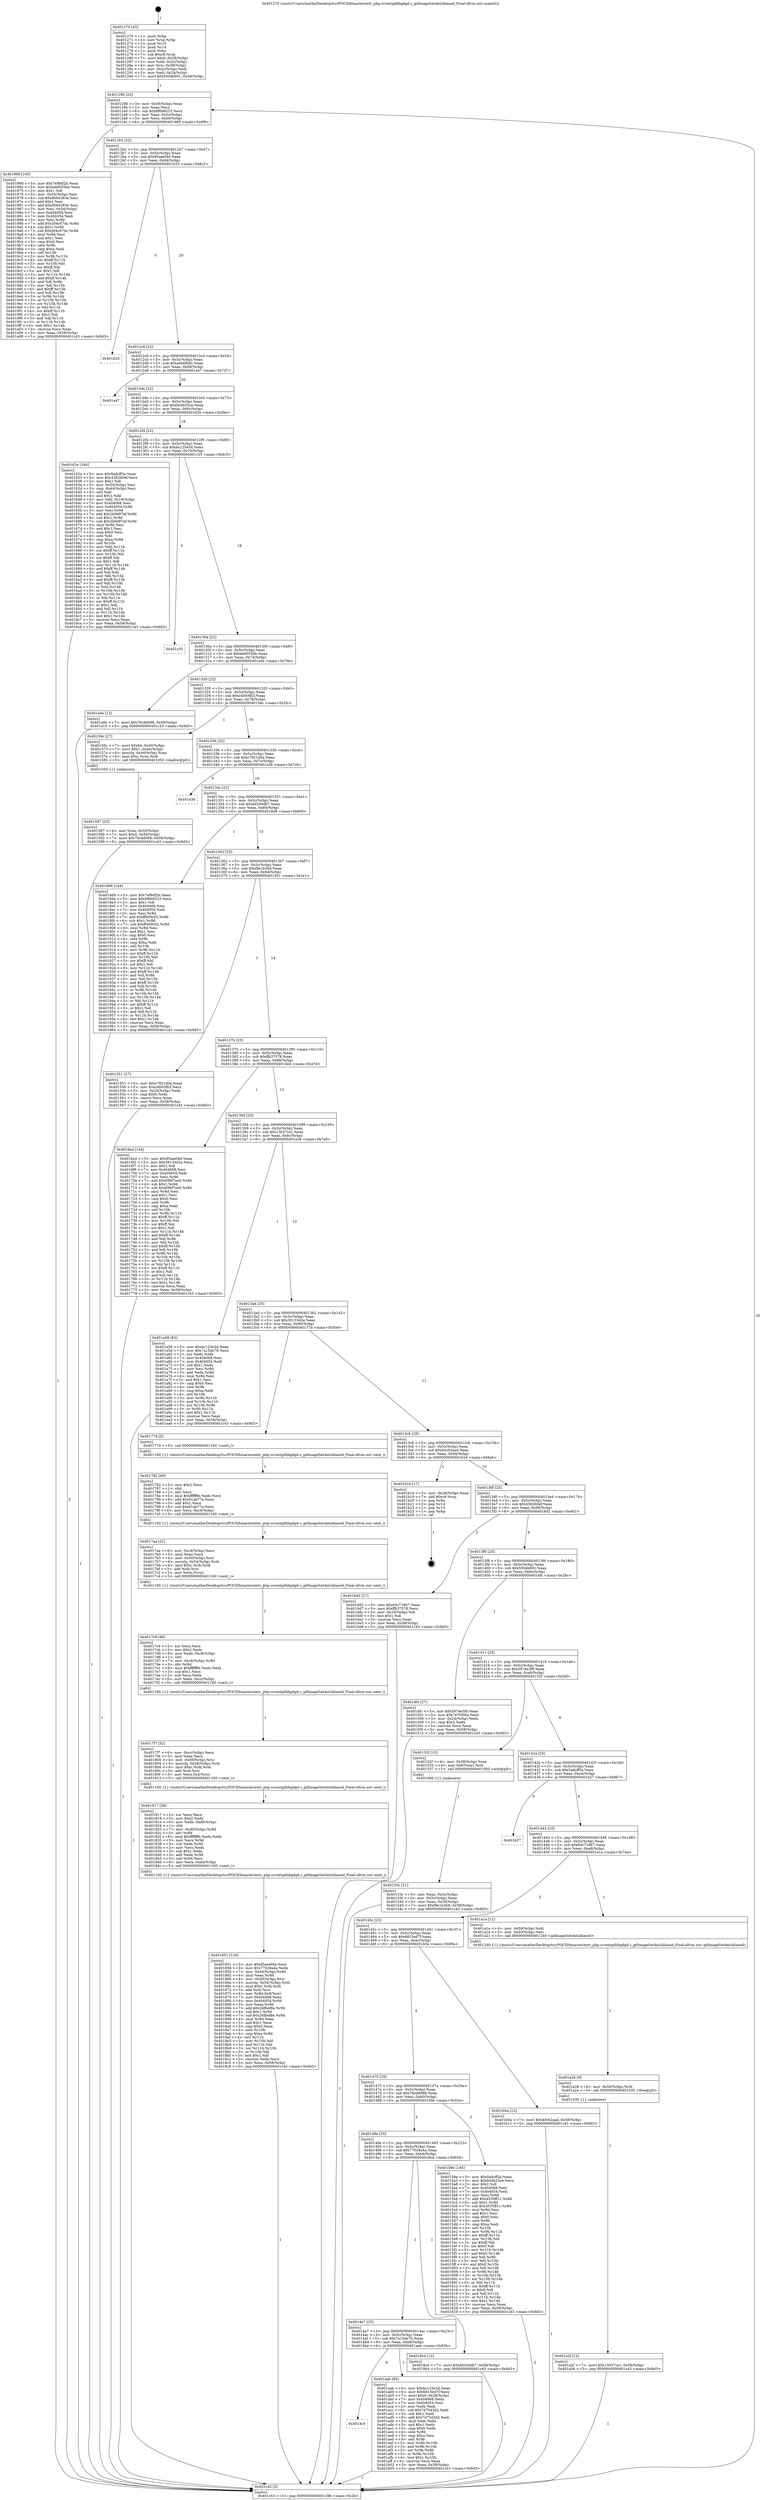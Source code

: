 digraph "0x401270" {
  label = "0x401270 (/mnt/c/Users/mathe/Desktop/tcc/POCII/binaries/extr_php-srcextgdlibgdgd.c_gdImageSetAntiAliased_Final-ollvm.out::main(0))"
  labelloc = "t"
  node[shape=record]

  Entry [label="",width=0.3,height=0.3,shape=circle,fillcolor=black,style=filled]
  "0x40129b" [label="{
     0x40129b [23]\l
     | [instrs]\l
     &nbsp;&nbsp;0x40129b \<+3\>: mov -0x58(%rbp),%eax\l
     &nbsp;&nbsp;0x40129e \<+2\>: mov %eax,%ecx\l
     &nbsp;&nbsp;0x4012a0 \<+6\>: sub $0x8f6b8523,%ecx\l
     &nbsp;&nbsp;0x4012a6 \<+3\>: mov %eax,-0x5c(%rbp)\l
     &nbsp;&nbsp;0x4012a9 \<+3\>: mov %ecx,-0x60(%rbp)\l
     &nbsp;&nbsp;0x4012ac \<+6\>: je 0000000000401969 \<main+0x6f9\>\l
  }"]
  "0x401969" [label="{
     0x401969 [165]\l
     | [instrs]\l
     &nbsp;&nbsp;0x401969 \<+5\>: mov $0x7ef9df2b,%eax\l
     &nbsp;&nbsp;0x40196e \<+5\>: mov $0xbdd055bb,%ecx\l
     &nbsp;&nbsp;0x401973 \<+2\>: mov $0x1,%dl\l
     &nbsp;&nbsp;0x401975 \<+3\>: mov -0x54(%rbp),%esi\l
     &nbsp;&nbsp;0x401978 \<+6\>: sub $0xd064283e,%esi\l
     &nbsp;&nbsp;0x40197e \<+3\>: add $0x1,%esi\l
     &nbsp;&nbsp;0x401981 \<+6\>: add $0xd064283e,%esi\l
     &nbsp;&nbsp;0x401987 \<+3\>: mov %esi,-0x54(%rbp)\l
     &nbsp;&nbsp;0x40198a \<+7\>: mov 0x404068,%esi\l
     &nbsp;&nbsp;0x401991 \<+7\>: mov 0x404054,%edi\l
     &nbsp;&nbsp;0x401998 \<+3\>: mov %esi,%r8d\l
     &nbsp;&nbsp;0x40199b \<+7\>: add $0x304c07dc,%r8d\l
     &nbsp;&nbsp;0x4019a2 \<+4\>: sub $0x1,%r8d\l
     &nbsp;&nbsp;0x4019a6 \<+7\>: sub $0x304c07dc,%r8d\l
     &nbsp;&nbsp;0x4019ad \<+4\>: imul %r8d,%esi\l
     &nbsp;&nbsp;0x4019b1 \<+3\>: and $0x1,%esi\l
     &nbsp;&nbsp;0x4019b4 \<+3\>: cmp $0x0,%esi\l
     &nbsp;&nbsp;0x4019b7 \<+4\>: sete %r9b\l
     &nbsp;&nbsp;0x4019bb \<+3\>: cmp $0xa,%edi\l
     &nbsp;&nbsp;0x4019be \<+4\>: setl %r10b\l
     &nbsp;&nbsp;0x4019c2 \<+3\>: mov %r9b,%r11b\l
     &nbsp;&nbsp;0x4019c5 \<+4\>: xor $0xff,%r11b\l
     &nbsp;&nbsp;0x4019c9 \<+3\>: mov %r10b,%bl\l
     &nbsp;&nbsp;0x4019cc \<+3\>: xor $0xff,%bl\l
     &nbsp;&nbsp;0x4019cf \<+3\>: xor $0x1,%dl\l
     &nbsp;&nbsp;0x4019d2 \<+3\>: mov %r11b,%r14b\l
     &nbsp;&nbsp;0x4019d5 \<+4\>: and $0xff,%r14b\l
     &nbsp;&nbsp;0x4019d9 \<+3\>: and %dl,%r9b\l
     &nbsp;&nbsp;0x4019dc \<+3\>: mov %bl,%r15b\l
     &nbsp;&nbsp;0x4019df \<+4\>: and $0xff,%r15b\l
     &nbsp;&nbsp;0x4019e3 \<+3\>: and %dl,%r10b\l
     &nbsp;&nbsp;0x4019e6 \<+3\>: or %r9b,%r14b\l
     &nbsp;&nbsp;0x4019e9 \<+3\>: or %r10b,%r15b\l
     &nbsp;&nbsp;0x4019ec \<+3\>: xor %r15b,%r14b\l
     &nbsp;&nbsp;0x4019ef \<+3\>: or %bl,%r11b\l
     &nbsp;&nbsp;0x4019f2 \<+4\>: xor $0xff,%r11b\l
     &nbsp;&nbsp;0x4019f6 \<+3\>: or $0x1,%dl\l
     &nbsp;&nbsp;0x4019f9 \<+3\>: and %dl,%r11b\l
     &nbsp;&nbsp;0x4019fc \<+3\>: or %r11b,%r14b\l
     &nbsp;&nbsp;0x4019ff \<+4\>: test $0x1,%r14b\l
     &nbsp;&nbsp;0x401a03 \<+3\>: cmovne %ecx,%eax\l
     &nbsp;&nbsp;0x401a06 \<+3\>: mov %eax,-0x58(%rbp)\l
     &nbsp;&nbsp;0x401a09 \<+5\>: jmp 0000000000401c43 \<main+0x9d3\>\l
  }"]
  "0x4012b2" [label="{
     0x4012b2 [22]\l
     | [instrs]\l
     &nbsp;&nbsp;0x4012b2 \<+5\>: jmp 00000000004012b7 \<main+0x47\>\l
     &nbsp;&nbsp;0x4012b7 \<+3\>: mov -0x5c(%rbp),%eax\l
     &nbsp;&nbsp;0x4012ba \<+5\>: sub $0x95aeef4d,%eax\l
     &nbsp;&nbsp;0x4012bf \<+3\>: mov %eax,-0x64(%rbp)\l
     &nbsp;&nbsp;0x4012c2 \<+6\>: je 0000000000401b33 \<main+0x8c3\>\l
  }"]
  Exit [label="",width=0.3,height=0.3,shape=circle,fillcolor=black,style=filled,peripheries=2]
  "0x401b33" [label="{
     0x401b33\l
  }", style=dashed]
  "0x4012c8" [label="{
     0x4012c8 [22]\l
     | [instrs]\l
     &nbsp;&nbsp;0x4012c8 \<+5\>: jmp 00000000004012cd \<main+0x5d\>\l
     &nbsp;&nbsp;0x4012cd \<+3\>: mov -0x5c(%rbp),%eax\l
     &nbsp;&nbsp;0x4012d0 \<+5\>: sub $0xaebbfb92,%eax\l
     &nbsp;&nbsp;0x4012d5 \<+3\>: mov %eax,-0x68(%rbp)\l
     &nbsp;&nbsp;0x4012d8 \<+6\>: je 0000000000401a47 \<main+0x7d7\>\l
  }"]
  "0x4014c0" [label="{
     0x4014c0\l
  }", style=dashed]
  "0x401a47" [label="{
     0x401a47\l
  }", style=dashed]
  "0x4012de" [label="{
     0x4012de [22]\l
     | [instrs]\l
     &nbsp;&nbsp;0x4012de \<+5\>: jmp 00000000004012e3 \<main+0x73\>\l
     &nbsp;&nbsp;0x4012e3 \<+3\>: mov -0x5c(%rbp),%eax\l
     &nbsp;&nbsp;0x4012e6 \<+5\>: sub $0xb04b25ce,%eax\l
     &nbsp;&nbsp;0x4012eb \<+3\>: mov %eax,-0x6c(%rbp)\l
     &nbsp;&nbsp;0x4012ee \<+6\>: je 000000000040162e \<main+0x3be\>\l
  }"]
  "0x401aab" [label="{
     0x401aab [95]\l
     | [instrs]\l
     &nbsp;&nbsp;0x401aab \<+5\>: mov $0xbc125e3d,%eax\l
     &nbsp;&nbsp;0x401ab0 \<+5\>: mov $0x6815ed7f,%ecx\l
     &nbsp;&nbsp;0x401ab5 \<+7\>: movl $0x0,-0x28(%rbp)\l
     &nbsp;&nbsp;0x401abc \<+7\>: mov 0x404068,%edx\l
     &nbsp;&nbsp;0x401ac3 \<+7\>: mov 0x404054,%esi\l
     &nbsp;&nbsp;0x401aca \<+2\>: mov %edx,%edi\l
     &nbsp;&nbsp;0x401acc \<+6\>: sub $0x7d7543d2,%edi\l
     &nbsp;&nbsp;0x401ad2 \<+3\>: sub $0x1,%edi\l
     &nbsp;&nbsp;0x401ad5 \<+6\>: add $0x7d7543d2,%edi\l
     &nbsp;&nbsp;0x401adb \<+3\>: imul %edi,%edx\l
     &nbsp;&nbsp;0x401ade \<+3\>: and $0x1,%edx\l
     &nbsp;&nbsp;0x401ae1 \<+3\>: cmp $0x0,%edx\l
     &nbsp;&nbsp;0x401ae4 \<+4\>: sete %r8b\l
     &nbsp;&nbsp;0x401ae8 \<+3\>: cmp $0xa,%esi\l
     &nbsp;&nbsp;0x401aeb \<+4\>: setl %r9b\l
     &nbsp;&nbsp;0x401aef \<+3\>: mov %r8b,%r10b\l
     &nbsp;&nbsp;0x401af2 \<+3\>: and %r9b,%r10b\l
     &nbsp;&nbsp;0x401af5 \<+3\>: xor %r9b,%r8b\l
     &nbsp;&nbsp;0x401af8 \<+3\>: or %r8b,%r10b\l
     &nbsp;&nbsp;0x401afb \<+4\>: test $0x1,%r10b\l
     &nbsp;&nbsp;0x401aff \<+3\>: cmovne %ecx,%eax\l
     &nbsp;&nbsp;0x401b02 \<+3\>: mov %eax,-0x58(%rbp)\l
     &nbsp;&nbsp;0x401b05 \<+5\>: jmp 0000000000401c43 \<main+0x9d3\>\l
  }"]
  "0x40162e" [label="{
     0x40162e [164]\l
     | [instrs]\l
     &nbsp;&nbsp;0x40162e \<+5\>: mov $0x5adcff3a,%eax\l
     &nbsp;&nbsp;0x401633 \<+5\>: mov $0x438260ef,%ecx\l
     &nbsp;&nbsp;0x401638 \<+2\>: mov $0x1,%dl\l
     &nbsp;&nbsp;0x40163a \<+3\>: mov -0x54(%rbp),%esi\l
     &nbsp;&nbsp;0x40163d \<+3\>: cmp -0x44(%rbp),%esi\l
     &nbsp;&nbsp;0x401640 \<+4\>: setl %dil\l
     &nbsp;&nbsp;0x401644 \<+4\>: and $0x1,%dil\l
     &nbsp;&nbsp;0x401648 \<+4\>: mov %dil,-0x19(%rbp)\l
     &nbsp;&nbsp;0x40164c \<+7\>: mov 0x404068,%esi\l
     &nbsp;&nbsp;0x401653 \<+8\>: mov 0x404054,%r8d\l
     &nbsp;&nbsp;0x40165b \<+3\>: mov %esi,%r9d\l
     &nbsp;&nbsp;0x40165e \<+7\>: add $0x2b9d87ef,%r9d\l
     &nbsp;&nbsp;0x401665 \<+4\>: sub $0x1,%r9d\l
     &nbsp;&nbsp;0x401669 \<+7\>: sub $0x2b9d87ef,%r9d\l
     &nbsp;&nbsp;0x401670 \<+4\>: imul %r9d,%esi\l
     &nbsp;&nbsp;0x401674 \<+3\>: and $0x1,%esi\l
     &nbsp;&nbsp;0x401677 \<+3\>: cmp $0x0,%esi\l
     &nbsp;&nbsp;0x40167a \<+4\>: sete %dil\l
     &nbsp;&nbsp;0x40167e \<+4\>: cmp $0xa,%r8d\l
     &nbsp;&nbsp;0x401682 \<+4\>: setl %r10b\l
     &nbsp;&nbsp;0x401686 \<+3\>: mov %dil,%r11b\l
     &nbsp;&nbsp;0x401689 \<+4\>: xor $0xff,%r11b\l
     &nbsp;&nbsp;0x40168d \<+3\>: mov %r10b,%bl\l
     &nbsp;&nbsp;0x401690 \<+3\>: xor $0xff,%bl\l
     &nbsp;&nbsp;0x401693 \<+3\>: xor $0x1,%dl\l
     &nbsp;&nbsp;0x401696 \<+3\>: mov %r11b,%r14b\l
     &nbsp;&nbsp;0x401699 \<+4\>: and $0xff,%r14b\l
     &nbsp;&nbsp;0x40169d \<+3\>: and %dl,%dil\l
     &nbsp;&nbsp;0x4016a0 \<+3\>: mov %bl,%r15b\l
     &nbsp;&nbsp;0x4016a3 \<+4\>: and $0xff,%r15b\l
     &nbsp;&nbsp;0x4016a7 \<+3\>: and %dl,%r10b\l
     &nbsp;&nbsp;0x4016aa \<+3\>: or %dil,%r14b\l
     &nbsp;&nbsp;0x4016ad \<+3\>: or %r10b,%r15b\l
     &nbsp;&nbsp;0x4016b0 \<+3\>: xor %r15b,%r14b\l
     &nbsp;&nbsp;0x4016b3 \<+3\>: or %bl,%r11b\l
     &nbsp;&nbsp;0x4016b6 \<+4\>: xor $0xff,%r11b\l
     &nbsp;&nbsp;0x4016ba \<+3\>: or $0x1,%dl\l
     &nbsp;&nbsp;0x4016bd \<+3\>: and %dl,%r11b\l
     &nbsp;&nbsp;0x4016c0 \<+3\>: or %r11b,%r14b\l
     &nbsp;&nbsp;0x4016c3 \<+4\>: test $0x1,%r14b\l
     &nbsp;&nbsp;0x4016c7 \<+3\>: cmovne %ecx,%eax\l
     &nbsp;&nbsp;0x4016ca \<+3\>: mov %eax,-0x58(%rbp)\l
     &nbsp;&nbsp;0x4016cd \<+5\>: jmp 0000000000401c43 \<main+0x9d3\>\l
  }"]
  "0x4012f4" [label="{
     0x4012f4 [22]\l
     | [instrs]\l
     &nbsp;&nbsp;0x4012f4 \<+5\>: jmp 00000000004012f9 \<main+0x89\>\l
     &nbsp;&nbsp;0x4012f9 \<+3\>: mov -0x5c(%rbp),%eax\l
     &nbsp;&nbsp;0x4012fc \<+5\>: sub $0xbc125e3d,%eax\l
     &nbsp;&nbsp;0x401301 \<+3\>: mov %eax,-0x70(%rbp)\l
     &nbsp;&nbsp;0x401304 \<+6\>: je 0000000000401c35 \<main+0x9c5\>\l
  }"]
  "0x401a2f" [label="{
     0x401a2f [12]\l
     | [instrs]\l
     &nbsp;&nbsp;0x401a2f \<+7\>: movl $0x13637ca1,-0x58(%rbp)\l
     &nbsp;&nbsp;0x401a36 \<+5\>: jmp 0000000000401c43 \<main+0x9d3\>\l
  }"]
  "0x401c35" [label="{
     0x401c35\l
  }", style=dashed]
  "0x40130a" [label="{
     0x40130a [22]\l
     | [instrs]\l
     &nbsp;&nbsp;0x40130a \<+5\>: jmp 000000000040130f \<main+0x9f\>\l
     &nbsp;&nbsp;0x40130f \<+3\>: mov -0x5c(%rbp),%eax\l
     &nbsp;&nbsp;0x401312 \<+5\>: sub $0xbdd055bb,%eax\l
     &nbsp;&nbsp;0x401317 \<+3\>: mov %eax,-0x74(%rbp)\l
     &nbsp;&nbsp;0x40131a \<+6\>: je 0000000000401a0e \<main+0x79e\>\l
  }"]
  "0x401a26" [label="{
     0x401a26 [9]\l
     | [instrs]\l
     &nbsp;&nbsp;0x401a26 \<+4\>: mov -0x50(%rbp),%rdi\l
     &nbsp;&nbsp;0x401a2a \<+5\>: call 0000000000401030 \<free@plt\>\l
     | [calls]\l
     &nbsp;&nbsp;0x401030 \{1\} (unknown)\l
  }"]
  "0x401a0e" [label="{
     0x401a0e [12]\l
     | [instrs]\l
     &nbsp;&nbsp;0x401a0e \<+7\>: movl $0x76cdd088,-0x58(%rbp)\l
     &nbsp;&nbsp;0x401a15 \<+5\>: jmp 0000000000401c43 \<main+0x9d3\>\l
  }"]
  "0x401320" [label="{
     0x401320 [22]\l
     | [instrs]\l
     &nbsp;&nbsp;0x401320 \<+5\>: jmp 0000000000401325 \<main+0xb5\>\l
     &nbsp;&nbsp;0x401325 \<+3\>: mov -0x5c(%rbp),%eax\l
     &nbsp;&nbsp;0x401328 \<+5\>: sub $0xc4b93fb3,%eax\l
     &nbsp;&nbsp;0x40132d \<+3\>: mov %eax,-0x78(%rbp)\l
     &nbsp;&nbsp;0x401330 \<+6\>: je 000000000040156c \<main+0x2fc\>\l
  }"]
  "0x4014a7" [label="{
     0x4014a7 [25]\l
     | [instrs]\l
     &nbsp;&nbsp;0x4014a7 \<+5\>: jmp 00000000004014ac \<main+0x23c\>\l
     &nbsp;&nbsp;0x4014ac \<+3\>: mov -0x5c(%rbp),%eax\l
     &nbsp;&nbsp;0x4014af \<+5\>: sub $0x7a15de7b,%eax\l
     &nbsp;&nbsp;0x4014b4 \<+6\>: mov %eax,-0xb8(%rbp)\l
     &nbsp;&nbsp;0x4014ba \<+6\>: je 0000000000401aab \<main+0x83b\>\l
  }"]
  "0x40156c" [label="{
     0x40156c [27]\l
     | [instrs]\l
     &nbsp;&nbsp;0x40156c \<+7\>: movl $0x64,-0x40(%rbp)\l
     &nbsp;&nbsp;0x401573 \<+7\>: movl $0x1,-0x44(%rbp)\l
     &nbsp;&nbsp;0x40157a \<+4\>: movslq -0x44(%rbp),%rax\l
     &nbsp;&nbsp;0x40157e \<+4\>: imul $0xc,%rax,%rdi\l
     &nbsp;&nbsp;0x401582 \<+5\>: call 0000000000401050 \<malloc@plt\>\l
     | [calls]\l
     &nbsp;&nbsp;0x401050 \{1\} (unknown)\l
  }"]
  "0x401336" [label="{
     0x401336 [22]\l
     | [instrs]\l
     &nbsp;&nbsp;0x401336 \<+5\>: jmp 000000000040133b \<main+0xcb\>\l
     &nbsp;&nbsp;0x40133b \<+3\>: mov -0x5c(%rbp),%eax\l
     &nbsp;&nbsp;0x40133e \<+5\>: sub $0xc7821d0a,%eax\l
     &nbsp;&nbsp;0x401343 \<+3\>: mov %eax,-0x7c(%rbp)\l
     &nbsp;&nbsp;0x401346 \<+6\>: je 0000000000401a3b \<main+0x7cb\>\l
  }"]
  "0x4018cd" [label="{
     0x4018cd [12]\l
     | [instrs]\l
     &nbsp;&nbsp;0x4018cd \<+7\>: movl $0xdd204db7,-0x58(%rbp)\l
     &nbsp;&nbsp;0x4018d4 \<+5\>: jmp 0000000000401c43 \<main+0x9d3\>\l
  }"]
  "0x401a3b" [label="{
     0x401a3b\l
  }", style=dashed]
  "0x40134c" [label="{
     0x40134c [22]\l
     | [instrs]\l
     &nbsp;&nbsp;0x40134c \<+5\>: jmp 0000000000401351 \<main+0xe1\>\l
     &nbsp;&nbsp;0x401351 \<+3\>: mov -0x5c(%rbp),%eax\l
     &nbsp;&nbsp;0x401354 \<+5\>: sub $0xdd204db7,%eax\l
     &nbsp;&nbsp;0x401359 \<+3\>: mov %eax,-0x80(%rbp)\l
     &nbsp;&nbsp;0x40135c \<+6\>: je 00000000004018d9 \<main+0x669\>\l
  }"]
  "0x401851" [label="{
     0x401851 [124]\l
     | [instrs]\l
     &nbsp;&nbsp;0x401851 \<+5\>: mov $0x95aeef4d,%ecx\l
     &nbsp;&nbsp;0x401856 \<+5\>: mov $0x77028a4a,%edx\l
     &nbsp;&nbsp;0x40185b \<+7\>: mov -0xd4(%rbp),%r8d\l
     &nbsp;&nbsp;0x401862 \<+4\>: imul %eax,%r8d\l
     &nbsp;&nbsp;0x401866 \<+4\>: mov -0x50(%rbp),%rsi\l
     &nbsp;&nbsp;0x40186a \<+4\>: movslq -0x54(%rbp),%rdi\l
     &nbsp;&nbsp;0x40186e \<+4\>: imul $0xc,%rdi,%rdi\l
     &nbsp;&nbsp;0x401872 \<+3\>: add %rdi,%rsi\l
     &nbsp;&nbsp;0x401875 \<+4\>: mov %r8d,0x8(%rsi)\l
     &nbsp;&nbsp;0x401879 \<+7\>: mov 0x404068,%eax\l
     &nbsp;&nbsp;0x401880 \<+8\>: mov 0x404054,%r8d\l
     &nbsp;&nbsp;0x401888 \<+3\>: mov %eax,%r9d\l
     &nbsp;&nbsp;0x40188b \<+7\>: add $0x26fbef8e,%r9d\l
     &nbsp;&nbsp;0x401892 \<+4\>: sub $0x1,%r9d\l
     &nbsp;&nbsp;0x401896 \<+7\>: sub $0x26fbef8e,%r9d\l
     &nbsp;&nbsp;0x40189d \<+4\>: imul %r9d,%eax\l
     &nbsp;&nbsp;0x4018a1 \<+3\>: and $0x1,%eax\l
     &nbsp;&nbsp;0x4018a4 \<+3\>: cmp $0x0,%eax\l
     &nbsp;&nbsp;0x4018a7 \<+4\>: sete %r10b\l
     &nbsp;&nbsp;0x4018ab \<+4\>: cmp $0xa,%r8d\l
     &nbsp;&nbsp;0x4018af \<+4\>: setl %r11b\l
     &nbsp;&nbsp;0x4018b3 \<+3\>: mov %r10b,%bl\l
     &nbsp;&nbsp;0x4018b6 \<+3\>: and %r11b,%bl\l
     &nbsp;&nbsp;0x4018b9 \<+3\>: xor %r11b,%r10b\l
     &nbsp;&nbsp;0x4018bc \<+3\>: or %r10b,%bl\l
     &nbsp;&nbsp;0x4018bf \<+3\>: test $0x1,%bl\l
     &nbsp;&nbsp;0x4018c2 \<+3\>: cmovne %edx,%ecx\l
     &nbsp;&nbsp;0x4018c5 \<+3\>: mov %ecx,-0x58(%rbp)\l
     &nbsp;&nbsp;0x4018c8 \<+5\>: jmp 0000000000401c43 \<main+0x9d3\>\l
  }"]
  "0x4018d9" [label="{
     0x4018d9 [144]\l
     | [instrs]\l
     &nbsp;&nbsp;0x4018d9 \<+5\>: mov $0x7ef9df2b,%eax\l
     &nbsp;&nbsp;0x4018de \<+5\>: mov $0x8f6b8523,%ecx\l
     &nbsp;&nbsp;0x4018e3 \<+2\>: mov $0x1,%dl\l
     &nbsp;&nbsp;0x4018e5 \<+7\>: mov 0x404068,%esi\l
     &nbsp;&nbsp;0x4018ec \<+7\>: mov 0x404054,%edi\l
     &nbsp;&nbsp;0x4018f3 \<+3\>: mov %esi,%r8d\l
     &nbsp;&nbsp;0x4018f6 \<+7\>: add $0xff409c02,%r8d\l
     &nbsp;&nbsp;0x4018fd \<+4\>: sub $0x1,%r8d\l
     &nbsp;&nbsp;0x401901 \<+7\>: sub $0xff409c02,%r8d\l
     &nbsp;&nbsp;0x401908 \<+4\>: imul %r8d,%esi\l
     &nbsp;&nbsp;0x40190c \<+3\>: and $0x1,%esi\l
     &nbsp;&nbsp;0x40190f \<+3\>: cmp $0x0,%esi\l
     &nbsp;&nbsp;0x401912 \<+4\>: sete %r9b\l
     &nbsp;&nbsp;0x401916 \<+3\>: cmp $0xa,%edi\l
     &nbsp;&nbsp;0x401919 \<+4\>: setl %r10b\l
     &nbsp;&nbsp;0x40191d \<+3\>: mov %r9b,%r11b\l
     &nbsp;&nbsp;0x401920 \<+4\>: xor $0xff,%r11b\l
     &nbsp;&nbsp;0x401924 \<+3\>: mov %r10b,%bl\l
     &nbsp;&nbsp;0x401927 \<+3\>: xor $0xff,%bl\l
     &nbsp;&nbsp;0x40192a \<+3\>: xor $0x1,%dl\l
     &nbsp;&nbsp;0x40192d \<+3\>: mov %r11b,%r14b\l
     &nbsp;&nbsp;0x401930 \<+4\>: and $0xff,%r14b\l
     &nbsp;&nbsp;0x401934 \<+3\>: and %dl,%r9b\l
     &nbsp;&nbsp;0x401937 \<+3\>: mov %bl,%r15b\l
     &nbsp;&nbsp;0x40193a \<+4\>: and $0xff,%r15b\l
     &nbsp;&nbsp;0x40193e \<+3\>: and %dl,%r10b\l
     &nbsp;&nbsp;0x401941 \<+3\>: or %r9b,%r14b\l
     &nbsp;&nbsp;0x401944 \<+3\>: or %r10b,%r15b\l
     &nbsp;&nbsp;0x401947 \<+3\>: xor %r15b,%r14b\l
     &nbsp;&nbsp;0x40194a \<+3\>: or %bl,%r11b\l
     &nbsp;&nbsp;0x40194d \<+4\>: xor $0xff,%r11b\l
     &nbsp;&nbsp;0x401951 \<+3\>: or $0x1,%dl\l
     &nbsp;&nbsp;0x401954 \<+3\>: and %dl,%r11b\l
     &nbsp;&nbsp;0x401957 \<+3\>: or %r11b,%r14b\l
     &nbsp;&nbsp;0x40195a \<+4\>: test $0x1,%r14b\l
     &nbsp;&nbsp;0x40195e \<+3\>: cmovne %ecx,%eax\l
     &nbsp;&nbsp;0x401961 \<+3\>: mov %eax,-0x58(%rbp)\l
     &nbsp;&nbsp;0x401964 \<+5\>: jmp 0000000000401c43 \<main+0x9d3\>\l
  }"]
  "0x401362" [label="{
     0x401362 [25]\l
     | [instrs]\l
     &nbsp;&nbsp;0x401362 \<+5\>: jmp 0000000000401367 \<main+0xf7\>\l
     &nbsp;&nbsp;0x401367 \<+3\>: mov -0x5c(%rbp),%eax\l
     &nbsp;&nbsp;0x40136a \<+5\>: sub $0xf9e1b3b8,%eax\l
     &nbsp;&nbsp;0x40136f \<+6\>: mov %eax,-0x84(%rbp)\l
     &nbsp;&nbsp;0x401375 \<+6\>: je 0000000000401551 \<main+0x2e1\>\l
  }"]
  "0x401817" [label="{
     0x401817 [58]\l
     | [instrs]\l
     &nbsp;&nbsp;0x401817 \<+2\>: xor %ecx,%ecx\l
     &nbsp;&nbsp;0x401819 \<+5\>: mov $0x2,%edx\l
     &nbsp;&nbsp;0x40181e \<+6\>: mov %edx,-0xd0(%rbp)\l
     &nbsp;&nbsp;0x401824 \<+1\>: cltd\l
     &nbsp;&nbsp;0x401825 \<+7\>: mov -0xd0(%rbp),%r8d\l
     &nbsp;&nbsp;0x40182c \<+3\>: idiv %r8d\l
     &nbsp;&nbsp;0x40182f \<+6\>: imul $0xfffffffe,%edx,%edx\l
     &nbsp;&nbsp;0x401835 \<+3\>: mov %ecx,%r9d\l
     &nbsp;&nbsp;0x401838 \<+3\>: sub %edx,%r9d\l
     &nbsp;&nbsp;0x40183b \<+2\>: mov %ecx,%edx\l
     &nbsp;&nbsp;0x40183d \<+3\>: sub $0x1,%edx\l
     &nbsp;&nbsp;0x401840 \<+3\>: add %edx,%r9d\l
     &nbsp;&nbsp;0x401843 \<+3\>: sub %r9d,%ecx\l
     &nbsp;&nbsp;0x401846 \<+6\>: mov %ecx,-0xd4(%rbp)\l
     &nbsp;&nbsp;0x40184c \<+5\>: call 0000000000401160 \<next_i\>\l
     | [calls]\l
     &nbsp;&nbsp;0x401160 \{1\} (/mnt/c/Users/mathe/Desktop/tcc/POCII/binaries/extr_php-srcextgdlibgdgd.c_gdImageSetAntiAliased_Final-ollvm.out::next_i)\l
  }"]
  "0x401551" [label="{
     0x401551 [27]\l
     | [instrs]\l
     &nbsp;&nbsp;0x401551 \<+5\>: mov $0xc7821d0a,%eax\l
     &nbsp;&nbsp;0x401556 \<+5\>: mov $0xc4b93fb3,%ecx\l
     &nbsp;&nbsp;0x40155b \<+3\>: mov -0x20(%rbp),%edx\l
     &nbsp;&nbsp;0x40155e \<+3\>: cmp $0x0,%edx\l
     &nbsp;&nbsp;0x401561 \<+3\>: cmove %ecx,%eax\l
     &nbsp;&nbsp;0x401564 \<+3\>: mov %eax,-0x58(%rbp)\l
     &nbsp;&nbsp;0x401567 \<+5\>: jmp 0000000000401c43 \<main+0x9d3\>\l
  }"]
  "0x40137b" [label="{
     0x40137b [25]\l
     | [instrs]\l
     &nbsp;&nbsp;0x40137b \<+5\>: jmp 0000000000401380 \<main+0x110\>\l
     &nbsp;&nbsp;0x401380 \<+3\>: mov -0x5c(%rbp),%eax\l
     &nbsp;&nbsp;0x401383 \<+5\>: sub $0xffb37578,%eax\l
     &nbsp;&nbsp;0x401388 \<+6\>: mov %eax,-0x88(%rbp)\l
     &nbsp;&nbsp;0x40138e \<+6\>: je 00000000004016ed \<main+0x47d\>\l
  }"]
  "0x4017f7" [label="{
     0x4017f7 [32]\l
     | [instrs]\l
     &nbsp;&nbsp;0x4017f7 \<+6\>: mov -0xcc(%rbp),%ecx\l
     &nbsp;&nbsp;0x4017fd \<+3\>: imul %eax,%ecx\l
     &nbsp;&nbsp;0x401800 \<+4\>: mov -0x50(%rbp),%rsi\l
     &nbsp;&nbsp;0x401804 \<+4\>: movslq -0x54(%rbp),%rdi\l
     &nbsp;&nbsp;0x401808 \<+4\>: imul $0xc,%rdi,%rdi\l
     &nbsp;&nbsp;0x40180c \<+3\>: add %rdi,%rsi\l
     &nbsp;&nbsp;0x40180f \<+3\>: mov %ecx,0x4(%rsi)\l
     &nbsp;&nbsp;0x401812 \<+5\>: call 0000000000401160 \<next_i\>\l
     | [calls]\l
     &nbsp;&nbsp;0x401160 \{1\} (/mnt/c/Users/mathe/Desktop/tcc/POCII/binaries/extr_php-srcextgdlibgdgd.c_gdImageSetAntiAliased_Final-ollvm.out::next_i)\l
  }"]
  "0x4016ed" [label="{
     0x4016ed [144]\l
     | [instrs]\l
     &nbsp;&nbsp;0x4016ed \<+5\>: mov $0x95aeef4d,%eax\l
     &nbsp;&nbsp;0x4016f2 \<+5\>: mov $0x39133d2e,%ecx\l
     &nbsp;&nbsp;0x4016f7 \<+2\>: mov $0x1,%dl\l
     &nbsp;&nbsp;0x4016f9 \<+7\>: mov 0x404068,%esi\l
     &nbsp;&nbsp;0x401700 \<+7\>: mov 0x404054,%edi\l
     &nbsp;&nbsp;0x401707 \<+3\>: mov %esi,%r8d\l
     &nbsp;&nbsp;0x40170a \<+7\>: add $0x696f7ee0,%r8d\l
     &nbsp;&nbsp;0x401711 \<+4\>: sub $0x1,%r8d\l
     &nbsp;&nbsp;0x401715 \<+7\>: sub $0x696f7ee0,%r8d\l
     &nbsp;&nbsp;0x40171c \<+4\>: imul %r8d,%esi\l
     &nbsp;&nbsp;0x401720 \<+3\>: and $0x1,%esi\l
     &nbsp;&nbsp;0x401723 \<+3\>: cmp $0x0,%esi\l
     &nbsp;&nbsp;0x401726 \<+4\>: sete %r9b\l
     &nbsp;&nbsp;0x40172a \<+3\>: cmp $0xa,%edi\l
     &nbsp;&nbsp;0x40172d \<+4\>: setl %r10b\l
     &nbsp;&nbsp;0x401731 \<+3\>: mov %r9b,%r11b\l
     &nbsp;&nbsp;0x401734 \<+4\>: xor $0xff,%r11b\l
     &nbsp;&nbsp;0x401738 \<+3\>: mov %r10b,%bl\l
     &nbsp;&nbsp;0x40173b \<+3\>: xor $0xff,%bl\l
     &nbsp;&nbsp;0x40173e \<+3\>: xor $0x1,%dl\l
     &nbsp;&nbsp;0x401741 \<+3\>: mov %r11b,%r14b\l
     &nbsp;&nbsp;0x401744 \<+4\>: and $0xff,%r14b\l
     &nbsp;&nbsp;0x401748 \<+3\>: and %dl,%r9b\l
     &nbsp;&nbsp;0x40174b \<+3\>: mov %bl,%r15b\l
     &nbsp;&nbsp;0x40174e \<+4\>: and $0xff,%r15b\l
     &nbsp;&nbsp;0x401752 \<+3\>: and %dl,%r10b\l
     &nbsp;&nbsp;0x401755 \<+3\>: or %r9b,%r14b\l
     &nbsp;&nbsp;0x401758 \<+3\>: or %r10b,%r15b\l
     &nbsp;&nbsp;0x40175b \<+3\>: xor %r15b,%r14b\l
     &nbsp;&nbsp;0x40175e \<+3\>: or %bl,%r11b\l
     &nbsp;&nbsp;0x401761 \<+4\>: xor $0xff,%r11b\l
     &nbsp;&nbsp;0x401765 \<+3\>: or $0x1,%dl\l
     &nbsp;&nbsp;0x401768 \<+3\>: and %dl,%r11b\l
     &nbsp;&nbsp;0x40176b \<+3\>: or %r11b,%r14b\l
     &nbsp;&nbsp;0x40176e \<+4\>: test $0x1,%r14b\l
     &nbsp;&nbsp;0x401772 \<+3\>: cmovne %ecx,%eax\l
     &nbsp;&nbsp;0x401775 \<+3\>: mov %eax,-0x58(%rbp)\l
     &nbsp;&nbsp;0x401778 \<+5\>: jmp 0000000000401c43 \<main+0x9d3\>\l
  }"]
  "0x401394" [label="{
     0x401394 [25]\l
     | [instrs]\l
     &nbsp;&nbsp;0x401394 \<+5\>: jmp 0000000000401399 \<main+0x129\>\l
     &nbsp;&nbsp;0x401399 \<+3\>: mov -0x5c(%rbp),%eax\l
     &nbsp;&nbsp;0x40139c \<+5\>: sub $0x13637ca1,%eax\l
     &nbsp;&nbsp;0x4013a1 \<+6\>: mov %eax,-0x8c(%rbp)\l
     &nbsp;&nbsp;0x4013a7 \<+6\>: je 0000000000401a58 \<main+0x7e8\>\l
  }"]
  "0x4017c9" [label="{
     0x4017c9 [46]\l
     | [instrs]\l
     &nbsp;&nbsp;0x4017c9 \<+2\>: xor %ecx,%ecx\l
     &nbsp;&nbsp;0x4017cb \<+5\>: mov $0x2,%edx\l
     &nbsp;&nbsp;0x4017d0 \<+6\>: mov %edx,-0xc8(%rbp)\l
     &nbsp;&nbsp;0x4017d6 \<+1\>: cltd\l
     &nbsp;&nbsp;0x4017d7 \<+7\>: mov -0xc8(%rbp),%r8d\l
     &nbsp;&nbsp;0x4017de \<+3\>: idiv %r8d\l
     &nbsp;&nbsp;0x4017e1 \<+6\>: imul $0xfffffffe,%edx,%edx\l
     &nbsp;&nbsp;0x4017e7 \<+3\>: sub $0x1,%ecx\l
     &nbsp;&nbsp;0x4017ea \<+2\>: sub %ecx,%edx\l
     &nbsp;&nbsp;0x4017ec \<+6\>: mov %edx,-0xcc(%rbp)\l
     &nbsp;&nbsp;0x4017f2 \<+5\>: call 0000000000401160 \<next_i\>\l
     | [calls]\l
     &nbsp;&nbsp;0x401160 \{1\} (/mnt/c/Users/mathe/Desktop/tcc/POCII/binaries/extr_php-srcextgdlibgdgd.c_gdImageSetAntiAliased_Final-ollvm.out::next_i)\l
  }"]
  "0x401a58" [label="{
     0x401a58 [83]\l
     | [instrs]\l
     &nbsp;&nbsp;0x401a58 \<+5\>: mov $0xbc125e3d,%eax\l
     &nbsp;&nbsp;0x401a5d \<+5\>: mov $0x7a15de7b,%ecx\l
     &nbsp;&nbsp;0x401a62 \<+2\>: xor %edx,%edx\l
     &nbsp;&nbsp;0x401a64 \<+7\>: mov 0x404068,%esi\l
     &nbsp;&nbsp;0x401a6b \<+7\>: mov 0x404054,%edi\l
     &nbsp;&nbsp;0x401a72 \<+3\>: sub $0x1,%edx\l
     &nbsp;&nbsp;0x401a75 \<+3\>: mov %esi,%r8d\l
     &nbsp;&nbsp;0x401a78 \<+3\>: add %edx,%r8d\l
     &nbsp;&nbsp;0x401a7b \<+4\>: imul %r8d,%esi\l
     &nbsp;&nbsp;0x401a7f \<+3\>: and $0x1,%esi\l
     &nbsp;&nbsp;0x401a82 \<+3\>: cmp $0x0,%esi\l
     &nbsp;&nbsp;0x401a85 \<+4\>: sete %r9b\l
     &nbsp;&nbsp;0x401a89 \<+3\>: cmp $0xa,%edi\l
     &nbsp;&nbsp;0x401a8c \<+4\>: setl %r10b\l
     &nbsp;&nbsp;0x401a90 \<+3\>: mov %r9b,%r11b\l
     &nbsp;&nbsp;0x401a93 \<+3\>: and %r10b,%r11b\l
     &nbsp;&nbsp;0x401a96 \<+3\>: xor %r10b,%r9b\l
     &nbsp;&nbsp;0x401a99 \<+3\>: or %r9b,%r11b\l
     &nbsp;&nbsp;0x401a9c \<+4\>: test $0x1,%r11b\l
     &nbsp;&nbsp;0x401aa0 \<+3\>: cmovne %ecx,%eax\l
     &nbsp;&nbsp;0x401aa3 \<+3\>: mov %eax,-0x58(%rbp)\l
     &nbsp;&nbsp;0x401aa6 \<+5\>: jmp 0000000000401c43 \<main+0x9d3\>\l
  }"]
  "0x4013ad" [label="{
     0x4013ad [25]\l
     | [instrs]\l
     &nbsp;&nbsp;0x4013ad \<+5\>: jmp 00000000004013b2 \<main+0x142\>\l
     &nbsp;&nbsp;0x4013b2 \<+3\>: mov -0x5c(%rbp),%eax\l
     &nbsp;&nbsp;0x4013b5 \<+5\>: sub $0x39133d2e,%eax\l
     &nbsp;&nbsp;0x4013ba \<+6\>: mov %eax,-0x90(%rbp)\l
     &nbsp;&nbsp;0x4013c0 \<+6\>: je 000000000040177d \<main+0x50d\>\l
  }"]
  "0x4017aa" [label="{
     0x4017aa [31]\l
     | [instrs]\l
     &nbsp;&nbsp;0x4017aa \<+6\>: mov -0xc4(%rbp),%ecx\l
     &nbsp;&nbsp;0x4017b0 \<+3\>: imul %eax,%ecx\l
     &nbsp;&nbsp;0x4017b3 \<+4\>: mov -0x50(%rbp),%rsi\l
     &nbsp;&nbsp;0x4017b7 \<+4\>: movslq -0x54(%rbp),%rdi\l
     &nbsp;&nbsp;0x4017bb \<+4\>: imul $0xc,%rdi,%rdi\l
     &nbsp;&nbsp;0x4017bf \<+3\>: add %rdi,%rsi\l
     &nbsp;&nbsp;0x4017c2 \<+2\>: mov %ecx,(%rsi)\l
     &nbsp;&nbsp;0x4017c4 \<+5\>: call 0000000000401160 \<next_i\>\l
     | [calls]\l
     &nbsp;&nbsp;0x401160 \{1\} (/mnt/c/Users/mathe/Desktop/tcc/POCII/binaries/extr_php-srcextgdlibgdgd.c_gdImageSetAntiAliased_Final-ollvm.out::next_i)\l
  }"]
  "0x40177d" [label="{
     0x40177d [5]\l
     | [instrs]\l
     &nbsp;&nbsp;0x40177d \<+5\>: call 0000000000401160 \<next_i\>\l
     | [calls]\l
     &nbsp;&nbsp;0x401160 \{1\} (/mnt/c/Users/mathe/Desktop/tcc/POCII/binaries/extr_php-srcextgdlibgdgd.c_gdImageSetAntiAliased_Final-ollvm.out::next_i)\l
  }"]
  "0x4013c6" [label="{
     0x4013c6 [25]\l
     | [instrs]\l
     &nbsp;&nbsp;0x4013c6 \<+5\>: jmp 00000000004013cb \<main+0x15b\>\l
     &nbsp;&nbsp;0x4013cb \<+3\>: mov -0x5c(%rbp),%eax\l
     &nbsp;&nbsp;0x4013ce \<+5\>: sub $0x40c62aad,%eax\l
     &nbsp;&nbsp;0x4013d3 \<+6\>: mov %eax,-0x94(%rbp)\l
     &nbsp;&nbsp;0x4013d9 \<+6\>: je 0000000000401b16 \<main+0x8a6\>\l
  }"]
  "0x401782" [label="{
     0x401782 [40]\l
     | [instrs]\l
     &nbsp;&nbsp;0x401782 \<+5\>: mov $0x2,%ecx\l
     &nbsp;&nbsp;0x401787 \<+1\>: cltd\l
     &nbsp;&nbsp;0x401788 \<+2\>: idiv %ecx\l
     &nbsp;&nbsp;0x40178a \<+6\>: imul $0xfffffffe,%edx,%ecx\l
     &nbsp;&nbsp;0x401790 \<+6\>: add $0x91ab77a,%ecx\l
     &nbsp;&nbsp;0x401796 \<+3\>: add $0x1,%ecx\l
     &nbsp;&nbsp;0x401799 \<+6\>: sub $0x91ab77a,%ecx\l
     &nbsp;&nbsp;0x40179f \<+6\>: mov %ecx,-0xc4(%rbp)\l
     &nbsp;&nbsp;0x4017a5 \<+5\>: call 0000000000401160 \<next_i\>\l
     | [calls]\l
     &nbsp;&nbsp;0x401160 \{1\} (/mnt/c/Users/mathe/Desktop/tcc/POCII/binaries/extr_php-srcextgdlibgdgd.c_gdImageSetAntiAliased_Final-ollvm.out::next_i)\l
  }"]
  "0x401b16" [label="{
     0x401b16 [17]\l
     | [instrs]\l
     &nbsp;&nbsp;0x401b16 \<+3\>: mov -0x28(%rbp),%eax\l
     &nbsp;&nbsp;0x401b19 \<+7\>: add $0xc8,%rsp\l
     &nbsp;&nbsp;0x401b20 \<+1\>: pop %rbx\l
     &nbsp;&nbsp;0x401b21 \<+2\>: pop %r14\l
     &nbsp;&nbsp;0x401b23 \<+2\>: pop %r15\l
     &nbsp;&nbsp;0x401b25 \<+1\>: pop %rbp\l
     &nbsp;&nbsp;0x401b26 \<+1\>: ret\l
  }"]
  "0x4013df" [label="{
     0x4013df [25]\l
     | [instrs]\l
     &nbsp;&nbsp;0x4013df \<+5\>: jmp 00000000004013e4 \<main+0x174\>\l
     &nbsp;&nbsp;0x4013e4 \<+3\>: mov -0x5c(%rbp),%eax\l
     &nbsp;&nbsp;0x4013e7 \<+5\>: sub $0x438260ef,%eax\l
     &nbsp;&nbsp;0x4013ec \<+6\>: mov %eax,-0x98(%rbp)\l
     &nbsp;&nbsp;0x4013f2 \<+6\>: je 00000000004016d2 \<main+0x462\>\l
  }"]
  "0x40148e" [label="{
     0x40148e [25]\l
     | [instrs]\l
     &nbsp;&nbsp;0x40148e \<+5\>: jmp 0000000000401493 \<main+0x223\>\l
     &nbsp;&nbsp;0x401493 \<+3\>: mov -0x5c(%rbp),%eax\l
     &nbsp;&nbsp;0x401496 \<+5\>: sub $0x77028a4a,%eax\l
     &nbsp;&nbsp;0x40149b \<+6\>: mov %eax,-0xb4(%rbp)\l
     &nbsp;&nbsp;0x4014a1 \<+6\>: je 00000000004018cd \<main+0x65d\>\l
  }"]
  "0x4016d2" [label="{
     0x4016d2 [27]\l
     | [instrs]\l
     &nbsp;&nbsp;0x4016d2 \<+5\>: mov $0x64c71867,%eax\l
     &nbsp;&nbsp;0x4016d7 \<+5\>: mov $0xffb37578,%ecx\l
     &nbsp;&nbsp;0x4016dc \<+3\>: mov -0x19(%rbp),%dl\l
     &nbsp;&nbsp;0x4016df \<+3\>: test $0x1,%dl\l
     &nbsp;&nbsp;0x4016e2 \<+3\>: cmovne %ecx,%eax\l
     &nbsp;&nbsp;0x4016e5 \<+3\>: mov %eax,-0x58(%rbp)\l
     &nbsp;&nbsp;0x4016e8 \<+5\>: jmp 0000000000401c43 \<main+0x9d3\>\l
  }"]
  "0x4013f8" [label="{
     0x4013f8 [25]\l
     | [instrs]\l
     &nbsp;&nbsp;0x4013f8 \<+5\>: jmp 00000000004013fd \<main+0x18d\>\l
     &nbsp;&nbsp;0x4013fd \<+3\>: mov -0x5c(%rbp),%eax\l
     &nbsp;&nbsp;0x401400 \<+5\>: sub $0x5034b691,%eax\l
     &nbsp;&nbsp;0x401405 \<+6\>: mov %eax,-0x9c(%rbp)\l
     &nbsp;&nbsp;0x40140b \<+6\>: je 00000000004014fc \<main+0x28c\>\l
  }"]
  "0x40159e" [label="{
     0x40159e [144]\l
     | [instrs]\l
     &nbsp;&nbsp;0x40159e \<+5\>: mov $0x5adcff3a,%eax\l
     &nbsp;&nbsp;0x4015a3 \<+5\>: mov $0xb04b25ce,%ecx\l
     &nbsp;&nbsp;0x4015a8 \<+2\>: mov $0x1,%dl\l
     &nbsp;&nbsp;0x4015aa \<+7\>: mov 0x404068,%esi\l
     &nbsp;&nbsp;0x4015b1 \<+7\>: mov 0x404054,%edi\l
     &nbsp;&nbsp;0x4015b8 \<+3\>: mov %esi,%r8d\l
     &nbsp;&nbsp;0x4015bb \<+7\>: add $0x4535ff11,%r8d\l
     &nbsp;&nbsp;0x4015c2 \<+4\>: sub $0x1,%r8d\l
     &nbsp;&nbsp;0x4015c6 \<+7\>: sub $0x4535ff11,%r8d\l
     &nbsp;&nbsp;0x4015cd \<+4\>: imul %r8d,%esi\l
     &nbsp;&nbsp;0x4015d1 \<+3\>: and $0x1,%esi\l
     &nbsp;&nbsp;0x4015d4 \<+3\>: cmp $0x0,%esi\l
     &nbsp;&nbsp;0x4015d7 \<+4\>: sete %r9b\l
     &nbsp;&nbsp;0x4015db \<+3\>: cmp $0xa,%edi\l
     &nbsp;&nbsp;0x4015de \<+4\>: setl %r10b\l
     &nbsp;&nbsp;0x4015e2 \<+3\>: mov %r9b,%r11b\l
     &nbsp;&nbsp;0x4015e5 \<+4\>: xor $0xff,%r11b\l
     &nbsp;&nbsp;0x4015e9 \<+3\>: mov %r10b,%bl\l
     &nbsp;&nbsp;0x4015ec \<+3\>: xor $0xff,%bl\l
     &nbsp;&nbsp;0x4015ef \<+3\>: xor $0x0,%dl\l
     &nbsp;&nbsp;0x4015f2 \<+3\>: mov %r11b,%r14b\l
     &nbsp;&nbsp;0x4015f5 \<+4\>: and $0x0,%r14b\l
     &nbsp;&nbsp;0x4015f9 \<+3\>: and %dl,%r9b\l
     &nbsp;&nbsp;0x4015fc \<+3\>: mov %bl,%r15b\l
     &nbsp;&nbsp;0x4015ff \<+4\>: and $0x0,%r15b\l
     &nbsp;&nbsp;0x401603 \<+3\>: and %dl,%r10b\l
     &nbsp;&nbsp;0x401606 \<+3\>: or %r9b,%r14b\l
     &nbsp;&nbsp;0x401609 \<+3\>: or %r10b,%r15b\l
     &nbsp;&nbsp;0x40160c \<+3\>: xor %r15b,%r14b\l
     &nbsp;&nbsp;0x40160f \<+3\>: or %bl,%r11b\l
     &nbsp;&nbsp;0x401612 \<+4\>: xor $0xff,%r11b\l
     &nbsp;&nbsp;0x401616 \<+3\>: or $0x0,%dl\l
     &nbsp;&nbsp;0x401619 \<+3\>: and %dl,%r11b\l
     &nbsp;&nbsp;0x40161c \<+3\>: or %r11b,%r14b\l
     &nbsp;&nbsp;0x40161f \<+4\>: test $0x1,%r14b\l
     &nbsp;&nbsp;0x401623 \<+3\>: cmovne %ecx,%eax\l
     &nbsp;&nbsp;0x401626 \<+3\>: mov %eax,-0x58(%rbp)\l
     &nbsp;&nbsp;0x401629 \<+5\>: jmp 0000000000401c43 \<main+0x9d3\>\l
  }"]
  "0x4014fc" [label="{
     0x4014fc [27]\l
     | [instrs]\l
     &nbsp;&nbsp;0x4014fc \<+5\>: mov $0x5974e3f9,%eax\l
     &nbsp;&nbsp;0x401501 \<+5\>: mov $0x7e7f30ba,%ecx\l
     &nbsp;&nbsp;0x401506 \<+3\>: mov -0x24(%rbp),%edx\l
     &nbsp;&nbsp;0x401509 \<+3\>: cmp $0x2,%edx\l
     &nbsp;&nbsp;0x40150c \<+3\>: cmovne %ecx,%eax\l
     &nbsp;&nbsp;0x40150f \<+3\>: mov %eax,-0x58(%rbp)\l
     &nbsp;&nbsp;0x401512 \<+5\>: jmp 0000000000401c43 \<main+0x9d3\>\l
  }"]
  "0x401411" [label="{
     0x401411 [25]\l
     | [instrs]\l
     &nbsp;&nbsp;0x401411 \<+5\>: jmp 0000000000401416 \<main+0x1a6\>\l
     &nbsp;&nbsp;0x401416 \<+3\>: mov -0x5c(%rbp),%eax\l
     &nbsp;&nbsp;0x401419 \<+5\>: sub $0x5974e3f9,%eax\l
     &nbsp;&nbsp;0x40141e \<+6\>: mov %eax,-0xa0(%rbp)\l
     &nbsp;&nbsp;0x401424 \<+6\>: je 000000000040152f \<main+0x2bf\>\l
  }"]
  "0x401c43" [label="{
     0x401c43 [5]\l
     | [instrs]\l
     &nbsp;&nbsp;0x401c43 \<+5\>: jmp 000000000040129b \<main+0x2b\>\l
  }"]
  "0x401270" [label="{
     0x401270 [43]\l
     | [instrs]\l
     &nbsp;&nbsp;0x401270 \<+1\>: push %rbp\l
     &nbsp;&nbsp;0x401271 \<+3\>: mov %rsp,%rbp\l
     &nbsp;&nbsp;0x401274 \<+2\>: push %r15\l
     &nbsp;&nbsp;0x401276 \<+2\>: push %r14\l
     &nbsp;&nbsp;0x401278 \<+1\>: push %rbx\l
     &nbsp;&nbsp;0x401279 \<+7\>: sub $0xc8,%rsp\l
     &nbsp;&nbsp;0x401280 \<+7\>: movl $0x0,-0x28(%rbp)\l
     &nbsp;&nbsp;0x401287 \<+3\>: mov %edi,-0x2c(%rbp)\l
     &nbsp;&nbsp;0x40128a \<+4\>: mov %rsi,-0x38(%rbp)\l
     &nbsp;&nbsp;0x40128e \<+3\>: mov -0x2c(%rbp),%edi\l
     &nbsp;&nbsp;0x401291 \<+3\>: mov %edi,-0x24(%rbp)\l
     &nbsp;&nbsp;0x401294 \<+7\>: movl $0x5034b691,-0x58(%rbp)\l
  }"]
  "0x401475" [label="{
     0x401475 [25]\l
     | [instrs]\l
     &nbsp;&nbsp;0x401475 \<+5\>: jmp 000000000040147a \<main+0x20a\>\l
     &nbsp;&nbsp;0x40147a \<+3\>: mov -0x5c(%rbp),%eax\l
     &nbsp;&nbsp;0x40147d \<+5\>: sub $0x76cdd088,%eax\l
     &nbsp;&nbsp;0x401482 \<+6\>: mov %eax,-0xb0(%rbp)\l
     &nbsp;&nbsp;0x401488 \<+6\>: je 000000000040159e \<main+0x32e\>\l
  }"]
  "0x40152f" [label="{
     0x40152f [13]\l
     | [instrs]\l
     &nbsp;&nbsp;0x40152f \<+4\>: mov -0x38(%rbp),%rax\l
     &nbsp;&nbsp;0x401533 \<+4\>: mov 0x8(%rax),%rdi\l
     &nbsp;&nbsp;0x401537 \<+5\>: call 0000000000401060 \<atoi@plt\>\l
     | [calls]\l
     &nbsp;&nbsp;0x401060 \{1\} (unknown)\l
  }"]
  "0x40142a" [label="{
     0x40142a [25]\l
     | [instrs]\l
     &nbsp;&nbsp;0x40142a \<+5\>: jmp 000000000040142f \<main+0x1bf\>\l
     &nbsp;&nbsp;0x40142f \<+3\>: mov -0x5c(%rbp),%eax\l
     &nbsp;&nbsp;0x401432 \<+5\>: sub $0x5adcff3a,%eax\l
     &nbsp;&nbsp;0x401437 \<+6\>: mov %eax,-0xa4(%rbp)\l
     &nbsp;&nbsp;0x40143d \<+6\>: je 0000000000401b27 \<main+0x8b7\>\l
  }"]
  "0x40153c" [label="{
     0x40153c [21]\l
     | [instrs]\l
     &nbsp;&nbsp;0x40153c \<+3\>: mov %eax,-0x3c(%rbp)\l
     &nbsp;&nbsp;0x40153f \<+3\>: mov -0x3c(%rbp),%eax\l
     &nbsp;&nbsp;0x401542 \<+3\>: mov %eax,-0x20(%rbp)\l
     &nbsp;&nbsp;0x401545 \<+7\>: movl $0xf9e1b3b8,-0x58(%rbp)\l
     &nbsp;&nbsp;0x40154c \<+5\>: jmp 0000000000401c43 \<main+0x9d3\>\l
  }"]
  "0x401587" [label="{
     0x401587 [23]\l
     | [instrs]\l
     &nbsp;&nbsp;0x401587 \<+4\>: mov %rax,-0x50(%rbp)\l
     &nbsp;&nbsp;0x40158b \<+7\>: movl $0x0,-0x54(%rbp)\l
     &nbsp;&nbsp;0x401592 \<+7\>: movl $0x76cdd088,-0x58(%rbp)\l
     &nbsp;&nbsp;0x401599 \<+5\>: jmp 0000000000401c43 \<main+0x9d3\>\l
  }"]
  "0x401b0a" [label="{
     0x401b0a [12]\l
     | [instrs]\l
     &nbsp;&nbsp;0x401b0a \<+7\>: movl $0x40c62aad,-0x58(%rbp)\l
     &nbsp;&nbsp;0x401b11 \<+5\>: jmp 0000000000401c43 \<main+0x9d3\>\l
  }"]
  "0x401b27" [label="{
     0x401b27\l
  }", style=dashed]
  "0x401443" [label="{
     0x401443 [25]\l
     | [instrs]\l
     &nbsp;&nbsp;0x401443 \<+5\>: jmp 0000000000401448 \<main+0x1d8\>\l
     &nbsp;&nbsp;0x401448 \<+3\>: mov -0x5c(%rbp),%eax\l
     &nbsp;&nbsp;0x40144b \<+5\>: sub $0x64c71867,%eax\l
     &nbsp;&nbsp;0x401450 \<+6\>: mov %eax,-0xa8(%rbp)\l
     &nbsp;&nbsp;0x401456 \<+6\>: je 0000000000401a1a \<main+0x7aa\>\l
  }"]
  "0x40145c" [label="{
     0x40145c [25]\l
     | [instrs]\l
     &nbsp;&nbsp;0x40145c \<+5\>: jmp 0000000000401461 \<main+0x1f1\>\l
     &nbsp;&nbsp;0x401461 \<+3\>: mov -0x5c(%rbp),%eax\l
     &nbsp;&nbsp;0x401464 \<+5\>: sub $0x6815ed7f,%eax\l
     &nbsp;&nbsp;0x401469 \<+6\>: mov %eax,-0xac(%rbp)\l
     &nbsp;&nbsp;0x40146f \<+6\>: je 0000000000401b0a \<main+0x89a\>\l
  }"]
  "0x401a1a" [label="{
     0x401a1a [12]\l
     | [instrs]\l
     &nbsp;&nbsp;0x401a1a \<+4\>: mov -0x50(%rbp),%rdi\l
     &nbsp;&nbsp;0x401a1e \<+3\>: mov -0x40(%rbp),%esi\l
     &nbsp;&nbsp;0x401a21 \<+5\>: call 0000000000401240 \<gdImageSetAntiAliased\>\l
     | [calls]\l
     &nbsp;&nbsp;0x401240 \{1\} (/mnt/c/Users/mathe/Desktop/tcc/POCII/binaries/extr_php-srcextgdlibgdgd.c_gdImageSetAntiAliased_Final-ollvm.out::gdImageSetAntiAliased)\l
  }"]
  Entry -> "0x401270" [label=" 1"]
  "0x40129b" -> "0x401969" [label=" 1"]
  "0x40129b" -> "0x4012b2" [label=" 20"]
  "0x401b16" -> Exit [label=" 1"]
  "0x4012b2" -> "0x401b33" [label=" 0"]
  "0x4012b2" -> "0x4012c8" [label=" 20"]
  "0x401b0a" -> "0x401c43" [label=" 1"]
  "0x4012c8" -> "0x401a47" [label=" 0"]
  "0x4012c8" -> "0x4012de" [label=" 20"]
  "0x401aab" -> "0x401c43" [label=" 1"]
  "0x4012de" -> "0x40162e" [label=" 2"]
  "0x4012de" -> "0x4012f4" [label=" 18"]
  "0x4014a7" -> "0x4014c0" [label=" 0"]
  "0x4012f4" -> "0x401c35" [label=" 0"]
  "0x4012f4" -> "0x40130a" [label=" 18"]
  "0x4014a7" -> "0x401aab" [label=" 1"]
  "0x40130a" -> "0x401a0e" [label=" 1"]
  "0x40130a" -> "0x401320" [label=" 17"]
  "0x401a58" -> "0x401c43" [label=" 1"]
  "0x401320" -> "0x40156c" [label=" 1"]
  "0x401320" -> "0x401336" [label=" 16"]
  "0x401a2f" -> "0x401c43" [label=" 1"]
  "0x401336" -> "0x401a3b" [label=" 0"]
  "0x401336" -> "0x40134c" [label=" 16"]
  "0x401a26" -> "0x401a2f" [label=" 1"]
  "0x40134c" -> "0x4018d9" [label=" 1"]
  "0x40134c" -> "0x401362" [label=" 15"]
  "0x401a0e" -> "0x401c43" [label=" 1"]
  "0x401362" -> "0x401551" [label=" 1"]
  "0x401362" -> "0x40137b" [label=" 14"]
  "0x401969" -> "0x401c43" [label=" 1"]
  "0x40137b" -> "0x4016ed" [label=" 1"]
  "0x40137b" -> "0x401394" [label=" 13"]
  "0x4018d9" -> "0x401c43" [label=" 1"]
  "0x401394" -> "0x401a58" [label=" 1"]
  "0x401394" -> "0x4013ad" [label=" 12"]
  "0x4018cd" -> "0x401c43" [label=" 1"]
  "0x4013ad" -> "0x40177d" [label=" 1"]
  "0x4013ad" -> "0x4013c6" [label=" 11"]
  "0x40148e" -> "0x4014a7" [label=" 1"]
  "0x4013c6" -> "0x401b16" [label=" 1"]
  "0x4013c6" -> "0x4013df" [label=" 10"]
  "0x40148e" -> "0x4018cd" [label=" 1"]
  "0x4013df" -> "0x4016d2" [label=" 2"]
  "0x4013df" -> "0x4013f8" [label=" 8"]
  "0x401a1a" -> "0x401a26" [label=" 1"]
  "0x4013f8" -> "0x4014fc" [label=" 1"]
  "0x4013f8" -> "0x401411" [label=" 7"]
  "0x4014fc" -> "0x401c43" [label=" 1"]
  "0x401270" -> "0x40129b" [label=" 1"]
  "0x401c43" -> "0x40129b" [label=" 20"]
  "0x401851" -> "0x401c43" [label=" 1"]
  "0x401411" -> "0x40152f" [label=" 1"]
  "0x401411" -> "0x40142a" [label=" 6"]
  "0x40152f" -> "0x40153c" [label=" 1"]
  "0x40153c" -> "0x401c43" [label=" 1"]
  "0x401551" -> "0x401c43" [label=" 1"]
  "0x40156c" -> "0x401587" [label=" 1"]
  "0x401587" -> "0x401c43" [label=" 1"]
  "0x4017f7" -> "0x401817" [label=" 1"]
  "0x40142a" -> "0x401b27" [label=" 0"]
  "0x40142a" -> "0x401443" [label=" 6"]
  "0x4017c9" -> "0x4017f7" [label=" 1"]
  "0x401443" -> "0x401a1a" [label=" 1"]
  "0x401443" -> "0x40145c" [label=" 5"]
  "0x4017aa" -> "0x4017c9" [label=" 1"]
  "0x40145c" -> "0x401b0a" [label=" 1"]
  "0x40145c" -> "0x401475" [label=" 4"]
  "0x401817" -> "0x401851" [label=" 1"]
  "0x401475" -> "0x40159e" [label=" 2"]
  "0x401475" -> "0x40148e" [label=" 2"]
  "0x40159e" -> "0x401c43" [label=" 2"]
  "0x40162e" -> "0x401c43" [label=" 2"]
  "0x4016d2" -> "0x401c43" [label=" 2"]
  "0x4016ed" -> "0x401c43" [label=" 1"]
  "0x40177d" -> "0x401782" [label=" 1"]
  "0x401782" -> "0x4017aa" [label=" 1"]
}

